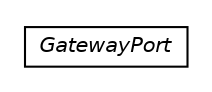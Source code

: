 #!/usr/local/bin/dot
#
# Class diagram 
# Generated by UMLGraph version R5_6-24-gf6e263 (http://www.umlgraph.org/)
#

digraph G {
	edge [fontname="Helvetica",fontsize=10,labelfontname="Helvetica",labelfontsize=10];
	node [fontname="Helvetica",fontsize=10,shape=plaintext];
	nodesep=0.25;
	ranksep=0.5;
	// org.universAAL.ri.servicegateway.GatewayPort
	c930649 [label=<<table title="org.universAAL.ri.servicegateway.GatewayPort" border="0" cellborder="1" cellspacing="0" cellpadding="2" port="p" href="./GatewayPort.html">
		<tr><td><table border="0" cellspacing="0" cellpadding="1">
<tr><td align="center" balign="center"><font face="Helvetica-Oblique"> GatewayPort </font></td></tr>
		</table></td></tr>
		</table>>, URL="./GatewayPort.html", fontname="Helvetica", fontcolor="black", fontsize=10.0];
}

